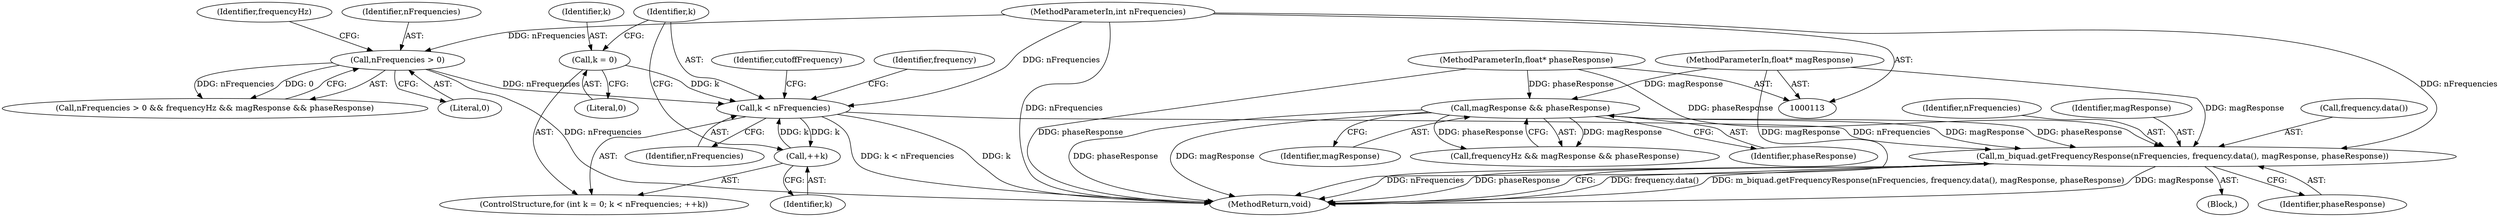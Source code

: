 digraph "0_Chrome_c391f54a210dd792f140650b886e92480d8eaf9e_0@pointer" {
"1000185" [label="(Call,m_biquad.getFrequencyResponse(nFrequencies, frequency.data(), magResponse, phaseResponse))"];
"1000147" [label="(Call,k < nFrequencies)"];
"1000150" [label="(Call,++k)"];
"1000144" [label="(Call,k = 0)"];
"1000123" [label="(Call,nFrequencies > 0)"];
"1000114" [label="(MethodParameterIn,int nFrequencies)"];
"1000128" [label="(Call,magResponse && phaseResponse)"];
"1000116" [label="(MethodParameterIn,float* magResponse)"];
"1000117" [label="(MethodParameterIn,float* phaseResponse)"];
"1000116" [label="(MethodParameterIn,float* magResponse)"];
"1000145" [label="(Identifier,k)"];
"1000129" [label="(Identifier,magResponse)"];
"1000123" [label="(Call,nFrequencies > 0)"];
"1000118" [label="(Block,)"];
"1000127" [label="(Identifier,frequencyHz)"];
"1000151" [label="(Identifier,k)"];
"1000185" [label="(Call,m_biquad.getFrequencyResponse(nFrequencies, frequency.data(), magResponse, phaseResponse))"];
"1000148" [label="(Identifier,k)"];
"1000186" [label="(Identifier,nFrequencies)"];
"1000128" [label="(Call,magResponse && phaseResponse)"];
"1000169" [label="(Identifier,cutoffFrequency)"];
"1000149" [label="(Identifier,nFrequencies)"];
"1000190" [label="(MethodReturn,void)"];
"1000154" [label="(Identifier,frequency)"];
"1000188" [label="(Identifier,magResponse)"];
"1000124" [label="(Identifier,nFrequencies)"];
"1000150" [label="(Call,++k)"];
"1000126" [label="(Call,frequencyHz && magResponse && phaseResponse)"];
"1000189" [label="(Identifier,phaseResponse)"];
"1000130" [label="(Identifier,phaseResponse)"];
"1000122" [label="(Call,nFrequencies > 0 && frequencyHz && magResponse && phaseResponse)"];
"1000114" [label="(MethodParameterIn,int nFrequencies)"];
"1000125" [label="(Literal,0)"];
"1000142" [label="(ControlStructure,for (int k = 0; k < nFrequencies; ++k))"];
"1000144" [label="(Call,k = 0)"];
"1000146" [label="(Literal,0)"];
"1000187" [label="(Call,frequency.data())"];
"1000147" [label="(Call,k < nFrequencies)"];
"1000117" [label="(MethodParameterIn,float* phaseResponse)"];
"1000185" -> "1000118"  [label="AST: "];
"1000185" -> "1000189"  [label="CFG: "];
"1000186" -> "1000185"  [label="AST: "];
"1000187" -> "1000185"  [label="AST: "];
"1000188" -> "1000185"  [label="AST: "];
"1000189" -> "1000185"  [label="AST: "];
"1000190" -> "1000185"  [label="CFG: "];
"1000185" -> "1000190"  [label="DDG: frequency.data()"];
"1000185" -> "1000190"  [label="DDG: m_biquad.getFrequencyResponse(nFrequencies, frequency.data(), magResponse, phaseResponse)"];
"1000185" -> "1000190"  [label="DDG: magResponse"];
"1000185" -> "1000190"  [label="DDG: nFrequencies"];
"1000185" -> "1000190"  [label="DDG: phaseResponse"];
"1000147" -> "1000185"  [label="DDG: nFrequencies"];
"1000114" -> "1000185"  [label="DDG: nFrequencies"];
"1000128" -> "1000185"  [label="DDG: magResponse"];
"1000128" -> "1000185"  [label="DDG: phaseResponse"];
"1000116" -> "1000185"  [label="DDG: magResponse"];
"1000117" -> "1000185"  [label="DDG: phaseResponse"];
"1000147" -> "1000142"  [label="AST: "];
"1000147" -> "1000149"  [label="CFG: "];
"1000148" -> "1000147"  [label="AST: "];
"1000149" -> "1000147"  [label="AST: "];
"1000154" -> "1000147"  [label="CFG: "];
"1000169" -> "1000147"  [label="CFG: "];
"1000147" -> "1000190"  [label="DDG: k"];
"1000147" -> "1000190"  [label="DDG: k < nFrequencies"];
"1000150" -> "1000147"  [label="DDG: k"];
"1000144" -> "1000147"  [label="DDG: k"];
"1000123" -> "1000147"  [label="DDG: nFrequencies"];
"1000114" -> "1000147"  [label="DDG: nFrequencies"];
"1000147" -> "1000150"  [label="DDG: k"];
"1000150" -> "1000142"  [label="AST: "];
"1000150" -> "1000151"  [label="CFG: "];
"1000151" -> "1000150"  [label="AST: "];
"1000148" -> "1000150"  [label="CFG: "];
"1000144" -> "1000142"  [label="AST: "];
"1000144" -> "1000146"  [label="CFG: "];
"1000145" -> "1000144"  [label="AST: "];
"1000146" -> "1000144"  [label="AST: "];
"1000148" -> "1000144"  [label="CFG: "];
"1000123" -> "1000122"  [label="AST: "];
"1000123" -> "1000125"  [label="CFG: "];
"1000124" -> "1000123"  [label="AST: "];
"1000125" -> "1000123"  [label="AST: "];
"1000127" -> "1000123"  [label="CFG: "];
"1000122" -> "1000123"  [label="CFG: "];
"1000123" -> "1000190"  [label="DDG: nFrequencies"];
"1000123" -> "1000122"  [label="DDG: nFrequencies"];
"1000123" -> "1000122"  [label="DDG: 0"];
"1000114" -> "1000123"  [label="DDG: nFrequencies"];
"1000114" -> "1000113"  [label="AST: "];
"1000114" -> "1000190"  [label="DDG: nFrequencies"];
"1000128" -> "1000126"  [label="AST: "];
"1000128" -> "1000129"  [label="CFG: "];
"1000128" -> "1000130"  [label="CFG: "];
"1000129" -> "1000128"  [label="AST: "];
"1000130" -> "1000128"  [label="AST: "];
"1000126" -> "1000128"  [label="CFG: "];
"1000128" -> "1000190"  [label="DDG: phaseResponse"];
"1000128" -> "1000190"  [label="DDG: magResponse"];
"1000128" -> "1000126"  [label="DDG: magResponse"];
"1000128" -> "1000126"  [label="DDG: phaseResponse"];
"1000116" -> "1000128"  [label="DDG: magResponse"];
"1000117" -> "1000128"  [label="DDG: phaseResponse"];
"1000116" -> "1000113"  [label="AST: "];
"1000116" -> "1000190"  [label="DDG: magResponse"];
"1000117" -> "1000113"  [label="AST: "];
"1000117" -> "1000190"  [label="DDG: phaseResponse"];
}

